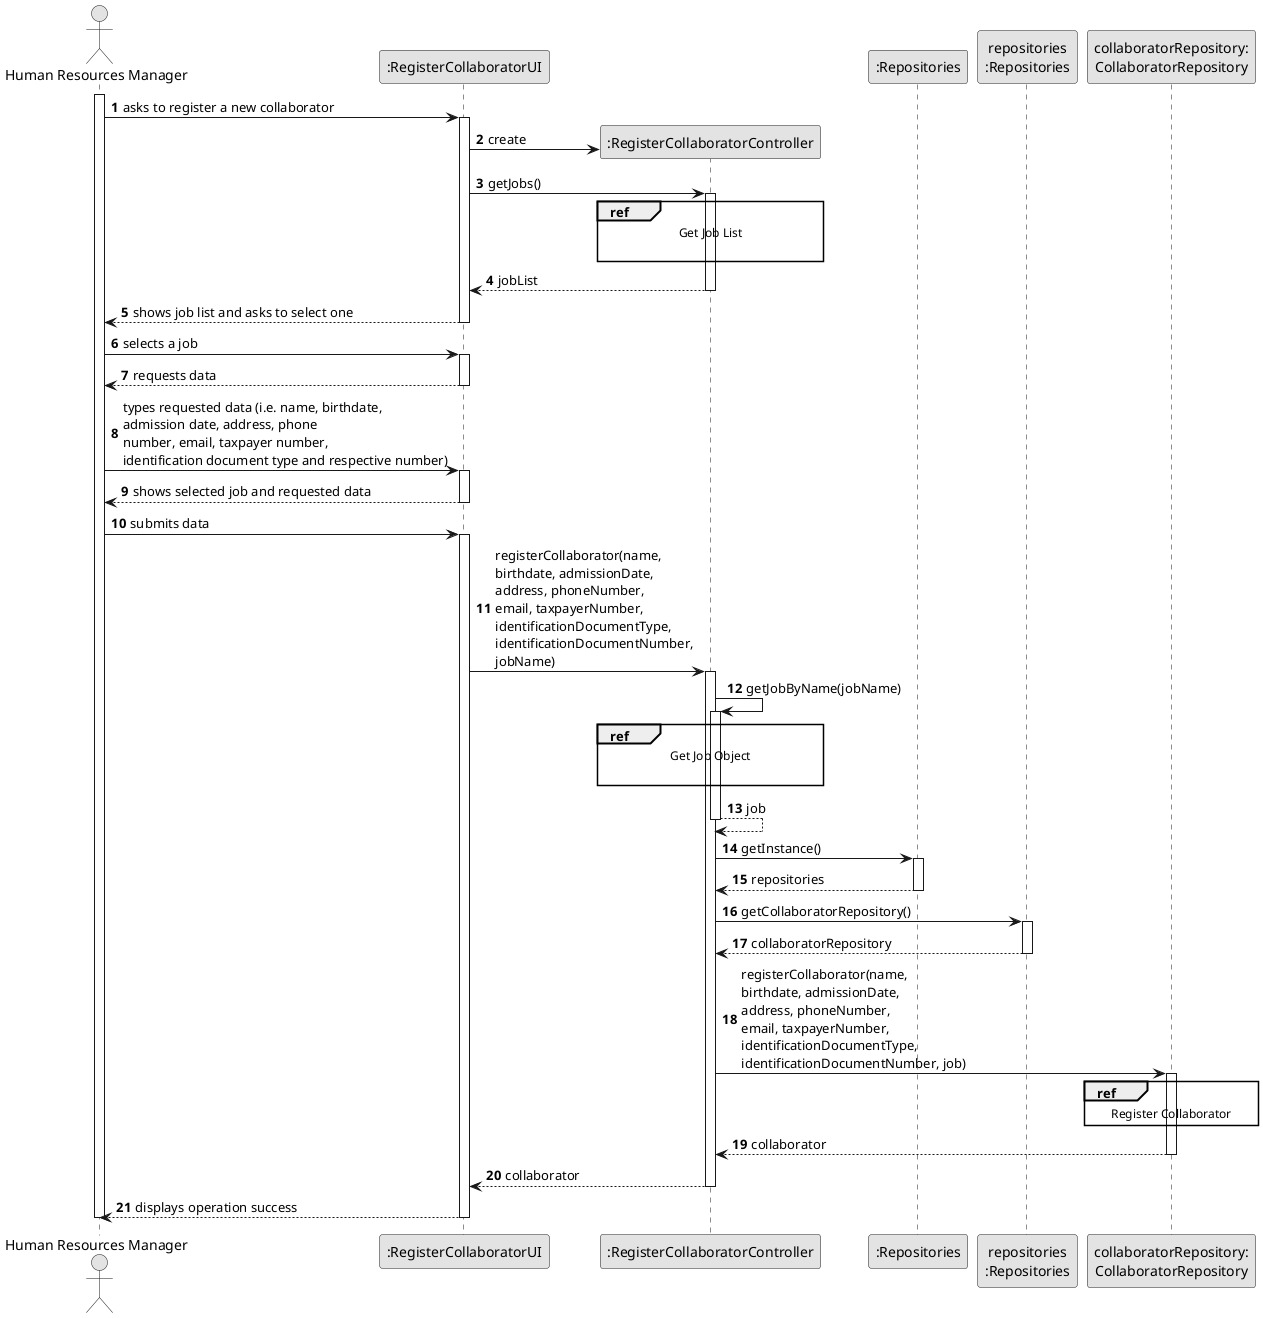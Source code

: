 @startuml
skinparam monochrome true
skinparam packageStyle rectangle
skinparam shadowing false

autonumber

'hide footbox
actor "Human Resources Manager" as HRM
participant ":RegisterCollaboratorUI" as UI
participant ":RegisterCollaboratorController" as CTRL
participant ":Repositories" as RepositorySingleton
participant "repositories\n:Repositories" as PLAT
participant "collaboratorRepository:\nCollaboratorRepository" as CollaboratorRepository

activate HRM

        HRM -> UI : asks to register a new collaborator

        activate UI

            UI -> CTRL** : create

            UI -> CTRL : getJobs()
            ref over CTRL
                Get Job List

            end ref

            activate CTRL

                CTRL --> UI : jobList
            deactivate CTRL

            UI --> HRM : shows job list and asks to select one
        deactivate UI

    HRM -> UI : selects a job
    activate UI

        UI --> HRM : requests data
    deactivate UI

    HRM -> UI : types requested data (i.e. name, birthdate,\nadmission date, address, phone\nnumber, email, taxpayer number,\nidentification document type and respective number)
    activate UI

        UI --> HRM : shows selected job and requested data
    deactivate UI

    HRM -> UI : submits data
    activate UI

        UI -> CTRL : registerCollaborator(name,\nbirthdate, admissionDate,\naddress, phoneNumber,\nemail, taxpayerNumber,\nidentificationDocumentType,\nidentificationDocumentNumber,\njobName)
        activate CTRL

            CTRL -> CTRL : getJobByName(jobName)
            activate CTRL

                ref over CTRL
                    Get Job Object

                end ref


                    CTRL --> CTRL : job
            deactivate CTRL

            CTRL -> RepositorySingleton : getInstance()
                activate RepositorySingleton

                    RepositorySingleton --> CTRL: repositories
                deactivate RepositorySingleton

                CTRL -> PLAT : getCollaboratorRepository()
                activate PLAT

                     PLAT --> CTRL: collaboratorRepository
            deactivate PLAT

            CTRL -> CollaboratorRepository: registerCollaborator(name,\nbirthdate, admissionDate,\naddress, phoneNumber,\nemail, taxpayerNumber,\nidentificationDocumentType,\nidentificationDocumentNumber, job)
            activate CollaboratorRepository

                ref over CollaboratorRepository
                    Register Collaborator
                end ref

                CollaboratorRepository --> CTRL : collaborator

            deactivate CollaboratorRepository

            CTRL --> UI: collaborator
            deactivate CTRL
            UI --> HRM: displays operation success
    deactivate UI

deactivate HRM


@enduml